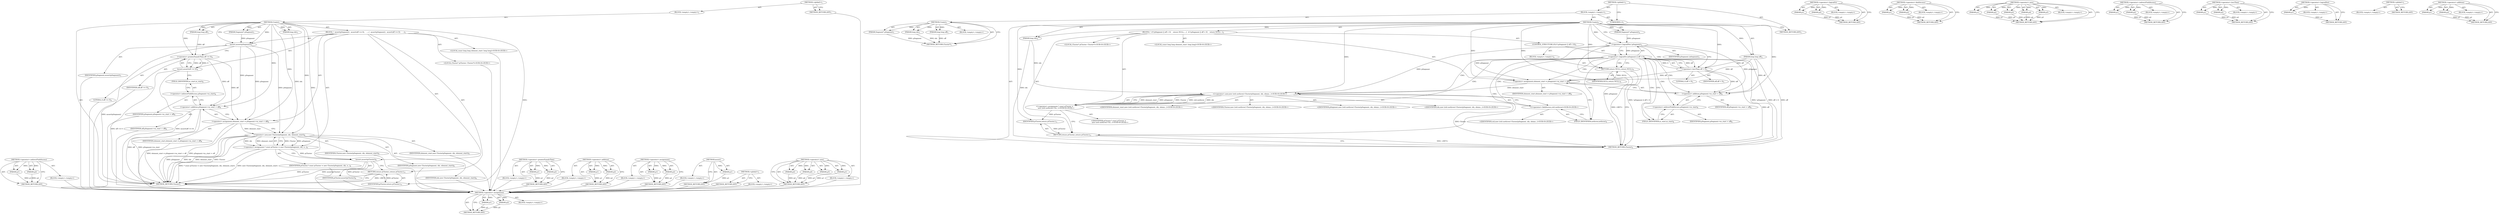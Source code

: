 digraph "&lt;operator&gt;.addition" {
vulnerable_85 [label=<(METHOD,&lt;operator&gt;.indirectFieldAccess)>];
vulnerable_86 [label=<(PARAM,p1)>];
vulnerable_87 [label=<(PARAM,p2)>];
vulnerable_88 [label=<(BLOCK,&lt;empty&gt;,&lt;empty&gt;)>];
vulnerable_89 [label=<(METHOD_RETURN,ANY)>];
vulnerable_6 [label=<(METHOD,&lt;global&gt;)<SUB>1</SUB>>];
vulnerable_7 [label=<(BLOCK,&lt;empty&gt;,&lt;empty&gt;)<SUB>1</SUB>>];
vulnerable_8 [label=<(METHOD,Create)<SUB>1</SUB>>];
vulnerable_9 [label=<(PARAM,Segment* pSegment)<SUB>1</SUB>>];
vulnerable_10 [label=<(PARAM,long idx)<SUB>1</SUB>>];
vulnerable_11 [label=<(PARAM,long long off)<SUB>1</SUB>>];
vulnerable_12 [label=<(BLOCK,{
  assert(pSegment);
  assert(off &gt;= 0);
 
   ...,{
  assert(pSegment);
  assert(off &gt;= 0);
 
   ...)<SUB>2</SUB>>];
vulnerable_13 [label=<(assert,assert(pSegment))<SUB>3</SUB>>];
vulnerable_14 [label=<(IDENTIFIER,pSegment,assert(pSegment))<SUB>3</SUB>>];
vulnerable_15 [label=<(assert,assert(off &gt;= 0))<SUB>4</SUB>>];
vulnerable_16 [label=<(&lt;operator&gt;.greaterEqualsThan,off &gt;= 0)<SUB>4</SUB>>];
vulnerable_17 [label=<(IDENTIFIER,off,off &gt;= 0)<SUB>4</SUB>>];
vulnerable_18 [label=<(LITERAL,0,off &gt;= 0)<SUB>4</SUB>>];
vulnerable_19 [label="<(LOCAL,const long long element_start: long long)<SUB>6</SUB>>"];
vulnerable_20 [label=<(&lt;operator&gt;.assignment,element_start = pSegment-&gt;m_start + off)<SUB>6</SUB>>];
vulnerable_21 [label=<(IDENTIFIER,element_start,element_start = pSegment-&gt;m_start + off)<SUB>6</SUB>>];
vulnerable_22 [label=<(&lt;operator&gt;.addition,pSegment-&gt;m_start + off)<SUB>6</SUB>>];
vulnerable_23 [label=<(&lt;operator&gt;.indirectFieldAccess,pSegment-&gt;m_start)<SUB>6</SUB>>];
vulnerable_24 [label=<(IDENTIFIER,pSegment,pSegment-&gt;m_start + off)<SUB>6</SUB>>];
vulnerable_25 [label=<(FIELD_IDENTIFIER,m_start,m_start)<SUB>6</SUB>>];
vulnerable_26 [label=<(IDENTIFIER,off,pSegment-&gt;m_start + off)<SUB>6</SUB>>];
vulnerable_27 [label="<(LOCAL,Cluster* pCluster: Cluster*)<SUB>8</SUB>>"];
vulnerable_28 [label=<(&lt;operator&gt;.assignment,* const pCluster = new Cluster(pSegment, idx, e...)<SUB>8</SUB>>];
vulnerable_29 [label=<(IDENTIFIER,pCluster,* const pCluster = new Cluster(pSegment, idx, e...)<SUB>8</SUB>>];
vulnerable_30 [label=<(&lt;operator&gt;.new,new Cluster(pSegment, idx, element_start))<SUB>8</SUB>>];
vulnerable_31 [label=<(IDENTIFIER,Cluster,new Cluster(pSegment, idx, element_start))<SUB>8</SUB>>];
vulnerable_32 [label=<(IDENTIFIER,pSegment,new Cluster(pSegment, idx, element_start))<SUB>8</SUB>>];
vulnerable_33 [label=<(IDENTIFIER,idx,new Cluster(pSegment, idx, element_start))<SUB>8</SUB>>];
vulnerable_34 [label=<(IDENTIFIER,element_start,new Cluster(pSegment, idx, element_start))<SUB>8</SUB>>];
vulnerable_35 [label=<(assert,assert(pCluster))<SUB>9</SUB>>];
vulnerable_36 [label=<(IDENTIFIER,pCluster,assert(pCluster))<SUB>9</SUB>>];
vulnerable_37 [label=<(RETURN,return pCluster;,return pCluster;)<SUB>11</SUB>>];
vulnerable_38 [label=<(IDENTIFIER,pCluster,return pCluster;)<SUB>11</SUB>>];
vulnerable_39 [label=<(METHOD_RETURN,Cluster)<SUB>1</SUB>>];
vulnerable_41 [label=<(METHOD_RETURN,ANY)<SUB>1</SUB>>];
vulnerable_70 [label=<(METHOD,&lt;operator&gt;.greaterEqualsThan)>];
vulnerable_71 [label=<(PARAM,p1)>];
vulnerable_72 [label=<(PARAM,p2)>];
vulnerable_73 [label=<(BLOCK,&lt;empty&gt;,&lt;empty&gt;)>];
vulnerable_74 [label=<(METHOD_RETURN,ANY)>];
vulnerable_80 [label=<(METHOD,&lt;operator&gt;.addition)>];
vulnerable_81 [label=<(PARAM,p1)>];
vulnerable_82 [label=<(PARAM,p2)>];
vulnerable_83 [label=<(BLOCK,&lt;empty&gt;,&lt;empty&gt;)>];
vulnerable_84 [label=<(METHOD_RETURN,ANY)>];
vulnerable_75 [label=<(METHOD,&lt;operator&gt;.assignment)>];
vulnerable_76 [label=<(PARAM,p1)>];
vulnerable_77 [label=<(PARAM,p2)>];
vulnerable_78 [label=<(BLOCK,&lt;empty&gt;,&lt;empty&gt;)>];
vulnerable_79 [label=<(METHOD_RETURN,ANY)>];
vulnerable_66 [label=<(METHOD,assert)>];
vulnerable_67 [label=<(PARAM,p1)>];
vulnerable_68 [label=<(BLOCK,&lt;empty&gt;,&lt;empty&gt;)>];
vulnerable_69 [label=<(METHOD_RETURN,ANY)>];
vulnerable_60 [label=<(METHOD,&lt;global&gt;)<SUB>1</SUB>>];
vulnerable_61 [label=<(BLOCK,&lt;empty&gt;,&lt;empty&gt;)>];
vulnerable_62 [label=<(METHOD_RETURN,ANY)>];
vulnerable_90 [label=<(METHOD,&lt;operator&gt;.new)>];
vulnerable_91 [label=<(PARAM,p1)>];
vulnerable_92 [label=<(PARAM,p2)>];
vulnerable_93 [label=<(PARAM,p3)>];
vulnerable_94 [label=<(PARAM,p4)>];
vulnerable_95 [label=<(BLOCK,&lt;empty&gt;,&lt;empty&gt;)>];
vulnerable_96 [label=<(METHOD_RETURN,ANY)>];
fixed_93 [label=<(METHOD,&lt;operator&gt;.assignment)>];
fixed_94 [label=<(PARAM,p1)>];
fixed_95 [label=<(PARAM,p2)>];
fixed_96 [label=<(BLOCK,&lt;empty&gt;,&lt;empty&gt;)>];
fixed_97 [label=<(METHOD_RETURN,ANY)>];
fixed_6 [label=<(METHOD,&lt;global&gt;)<SUB>1</SUB>>];
fixed_7 [label=<(BLOCK,&lt;empty&gt;,&lt;empty&gt;)<SUB>1</SUB>>];
fixed_8 [label=<(METHOD,Create)<SUB>1</SUB>>];
fixed_9 [label=<(PARAM,Segment* pSegment)<SUB>1</SUB>>];
fixed_10 [label=<(PARAM,long idx)<SUB>1</SUB>>];
fixed_11 [label=<(PARAM,long long off)<SUB>1</SUB>>];
fixed_12 [label=<(BLOCK,&lt;empty&gt;,&lt;empty&gt;)>];
fixed_13 [label=<(METHOD_RETURN,Cluster*)<SUB>1</SUB>>];
fixed_15 [label=<(UNKNOWN,),))<SUB>1</SUB>>];
fixed_16 [label=<(METHOD,Create)<SUB>2</SUB>>];
fixed_17 [label=<(PARAM,Segment* pSegment)<SUB>2</SUB>>];
fixed_18 [label=<(PARAM,long idx)<SUB>2</SUB>>];
fixed_19 [label=<(PARAM,long long off)<SUB>2</SUB>>];
fixed_20 [label=<(BLOCK,{
  if (!pSegment || off &lt; 0)
    return NULL;
...,{
  if (!pSegment || off &lt; 0)
    return NULL;
...)<SUB>2</SUB>>];
fixed_21 [label=<(CONTROL_STRUCTURE,IF,if (!pSegment || off &lt; 0))<SUB>3</SUB>>];
fixed_22 [label=<(&lt;operator&gt;.logicalOr,!pSegment || off &lt; 0)<SUB>3</SUB>>];
fixed_23 [label=<(&lt;operator&gt;.logicalNot,!pSegment)<SUB>3</SUB>>];
fixed_24 [label=<(IDENTIFIER,pSegment,!pSegment)<SUB>3</SUB>>];
fixed_25 [label=<(&lt;operator&gt;.lessThan,off &lt; 0)<SUB>3</SUB>>];
fixed_26 [label=<(IDENTIFIER,off,off &lt; 0)<SUB>3</SUB>>];
fixed_27 [label=<(LITERAL,0,off &lt; 0)<SUB>3</SUB>>];
fixed_28 [label=<(BLOCK,&lt;empty&gt;,&lt;empty&gt;)<SUB>4</SUB>>];
fixed_29 [label=<(RETURN,return NULL;,return NULL;)<SUB>4</SUB>>];
fixed_30 [label=<(IDENTIFIER,NULL,return NULL;)<SUB>4</SUB>>];
fixed_31 [label="<(LOCAL,const long long element_start: long long)<SUB>6</SUB>>"];
fixed_32 [label=<(&lt;operator&gt;.assignment,element_start = pSegment-&gt;m_start + off)<SUB>6</SUB>>];
fixed_33 [label=<(IDENTIFIER,element_start,element_start = pSegment-&gt;m_start + off)<SUB>6</SUB>>];
fixed_34 [label=<(&lt;operator&gt;.addition,pSegment-&gt;m_start + off)<SUB>6</SUB>>];
fixed_35 [label=<(&lt;operator&gt;.indirectFieldAccess,pSegment-&gt;m_start)<SUB>6</SUB>>];
fixed_36 [label=<(IDENTIFIER,pSegment,pSegment-&gt;m_start + off)<SUB>6</SUB>>];
fixed_37 [label=<(FIELD_IDENTIFIER,m_start,m_start)<SUB>6</SUB>>];
fixed_38 [label=<(IDENTIFIER,off,pSegment-&gt;m_start + off)<SUB>6</SUB>>];
fixed_39 [label="<(LOCAL,Cluster* pCluster: Cluster*)<SUB>8</SUB>>"];
fixed_40 [label="<(&lt;operator&gt;.assignment,* const pCluster =
      new (std::nothrow) Clu...)<SUB>8</SUB>>"];
fixed_41 [label="<(IDENTIFIER,pCluster,* const pCluster =
      new (std::nothrow) Clu...)<SUB>8</SUB>>"];
fixed_42 [label="<(&lt;operator&gt;.new,new (std::nothrow) Cluster(pSegment, idx, eleme...)<SUB>9</SUB>>"];
fixed_43 [label="<(IDENTIFIER,Cluster,new (std::nothrow) Cluster(pSegment, idx, eleme...)<SUB>9</SUB>>"];
fixed_44 [label="<(IDENTIFIER,pSegment,new (std::nothrow) Cluster(pSegment, idx, eleme...)<SUB>9</SUB>>"];
fixed_45 [label="<(IDENTIFIER,idx,new (std::nothrow) Cluster(pSegment, idx, eleme...)<SUB>9</SUB>>"];
fixed_46 [label="<(IDENTIFIER,element_start,new (std::nothrow) Cluster(pSegment, idx, eleme...)<SUB>9</SUB>>"];
fixed_47 [label="<(&lt;operator&gt;.fieldAccess,std::nothrow)<SUB>9</SUB>>"];
fixed_48 [label="<(IDENTIFIER,std,new (std::nothrow) Cluster(pSegment, idx, eleme...)<SUB>9</SUB>>"];
fixed_49 [label=<(FIELD_IDENTIFIER,nothrow,nothrow)<SUB>9</SUB>>];
fixed_50 [label=<(RETURN,return pCluster;,return pCluster;)<SUB>11</SUB>>];
fixed_51 [label=<(IDENTIFIER,pCluster,return pCluster;)<SUB>11</SUB>>];
fixed_52 [label=<(METHOD_RETURN,Cluster)<SUB>2</SUB>>];
fixed_54 [label=<(METHOD_RETURN,ANY)<SUB>1</SUB>>];
fixed_79 [label=<(METHOD,&lt;operator&gt;.logicalOr)>];
fixed_80 [label=<(PARAM,p1)>];
fixed_81 [label=<(PARAM,p2)>];
fixed_82 [label=<(BLOCK,&lt;empty&gt;,&lt;empty&gt;)>];
fixed_83 [label=<(METHOD_RETURN,ANY)>];
fixed_116 [label=<(METHOD,&lt;operator&gt;.fieldAccess)>];
fixed_117 [label=<(PARAM,p1)>];
fixed_118 [label=<(PARAM,p2)>];
fixed_119 [label=<(BLOCK,&lt;empty&gt;,&lt;empty&gt;)>];
fixed_120 [label=<(METHOD_RETURN,ANY)>];
fixed_108 [label=<(METHOD,&lt;operator&gt;.new)>];
fixed_109 [label=<(PARAM,p1)>];
fixed_110 [label=<(PARAM,p2)>];
fixed_111 [label=<(PARAM,p3)>];
fixed_112 [label=<(PARAM,p4)>];
fixed_113 [label=<(PARAM,p5)>];
fixed_114 [label=<(BLOCK,&lt;empty&gt;,&lt;empty&gt;)>];
fixed_115 [label=<(METHOD_RETURN,ANY)>];
fixed_103 [label=<(METHOD,&lt;operator&gt;.indirectFieldAccess)>];
fixed_104 [label=<(PARAM,p1)>];
fixed_105 [label=<(PARAM,p2)>];
fixed_106 [label=<(BLOCK,&lt;empty&gt;,&lt;empty&gt;)>];
fixed_107 [label=<(METHOD_RETURN,ANY)>];
fixed_88 [label=<(METHOD,&lt;operator&gt;.lessThan)>];
fixed_89 [label=<(PARAM,p1)>];
fixed_90 [label=<(PARAM,p2)>];
fixed_91 [label=<(BLOCK,&lt;empty&gt;,&lt;empty&gt;)>];
fixed_92 [label=<(METHOD_RETURN,ANY)>];
fixed_84 [label=<(METHOD,&lt;operator&gt;.logicalNot)>];
fixed_85 [label=<(PARAM,p1)>];
fixed_86 [label=<(BLOCK,&lt;empty&gt;,&lt;empty&gt;)>];
fixed_87 [label=<(METHOD_RETURN,ANY)>];
fixed_73 [label=<(METHOD,&lt;global&gt;)<SUB>1</SUB>>];
fixed_74 [label=<(BLOCK,&lt;empty&gt;,&lt;empty&gt;)>];
fixed_75 [label=<(METHOD_RETURN,ANY)>];
fixed_98 [label=<(METHOD,&lt;operator&gt;.addition)>];
fixed_99 [label=<(PARAM,p1)>];
fixed_100 [label=<(PARAM,p2)>];
fixed_101 [label=<(BLOCK,&lt;empty&gt;,&lt;empty&gt;)>];
fixed_102 [label=<(METHOD_RETURN,ANY)>];
vulnerable_85 -> vulnerable_86  [key=0, label="AST: "];
vulnerable_85 -> vulnerable_86  [key=1, label="DDG: "];
vulnerable_85 -> vulnerable_88  [key=0, label="AST: "];
vulnerable_85 -> vulnerable_87  [key=0, label="AST: "];
vulnerable_85 -> vulnerable_87  [key=1, label="DDG: "];
vulnerable_85 -> vulnerable_89  [key=0, label="AST: "];
vulnerable_85 -> vulnerable_89  [key=1, label="CFG: "];
vulnerable_86 -> vulnerable_89  [key=0, label="DDG: p1"];
vulnerable_87 -> vulnerable_89  [key=0, label="DDG: p2"];
vulnerable_88 -> fixed_93  [key=0];
vulnerable_89 -> fixed_93  [key=0];
vulnerable_6 -> vulnerable_7  [key=0, label="AST: "];
vulnerable_6 -> vulnerable_41  [key=0, label="AST: "];
vulnerable_6 -> vulnerable_41  [key=1, label="CFG: "];
vulnerable_7 -> vulnerable_8  [key=0, label="AST: "];
vulnerable_8 -> vulnerable_9  [key=0, label="AST: "];
vulnerable_8 -> vulnerable_9  [key=1, label="DDG: "];
vulnerable_8 -> vulnerable_10  [key=0, label="AST: "];
vulnerable_8 -> vulnerable_10  [key=1, label="DDG: "];
vulnerable_8 -> vulnerable_11  [key=0, label="AST: "];
vulnerable_8 -> vulnerable_11  [key=1, label="DDG: "];
vulnerable_8 -> vulnerable_12  [key=0, label="AST: "];
vulnerable_8 -> vulnerable_39  [key=0, label="AST: "];
vulnerable_8 -> vulnerable_13  [key=0, label="CFG: "];
vulnerable_8 -> vulnerable_13  [key=1, label="DDG: "];
vulnerable_8 -> vulnerable_20  [key=0, label="DDG: "];
vulnerable_8 -> vulnerable_35  [key=0, label="DDG: "];
vulnerable_8 -> vulnerable_38  [key=0, label="DDG: "];
vulnerable_8 -> vulnerable_16  [key=0, label="DDG: "];
vulnerable_8 -> vulnerable_22  [key=0, label="DDG: "];
vulnerable_8 -> vulnerable_30  [key=0, label="DDG: "];
vulnerable_9 -> vulnerable_13  [key=0, label="DDG: pSegment"];
vulnerable_10 -> vulnerable_30  [key=0, label="DDG: idx"];
vulnerable_11 -> vulnerable_16  [key=0, label="DDG: off"];
vulnerable_12 -> vulnerable_13  [key=0, label="AST: "];
vulnerable_12 -> vulnerable_15  [key=0, label="AST: "];
vulnerable_12 -> vulnerable_19  [key=0, label="AST: "];
vulnerable_12 -> vulnerable_20  [key=0, label="AST: "];
vulnerable_12 -> vulnerable_27  [key=0, label="AST: "];
vulnerable_12 -> vulnerable_28  [key=0, label="AST: "];
vulnerable_12 -> vulnerable_35  [key=0, label="AST: "];
vulnerable_12 -> vulnerable_37  [key=0, label="AST: "];
vulnerable_13 -> vulnerable_14  [key=0, label="AST: "];
vulnerable_13 -> vulnerable_16  [key=0, label="CFG: "];
vulnerable_13 -> vulnerable_39  [key=0, label="DDG: assert(pSegment)"];
vulnerable_13 -> vulnerable_20  [key=0, label="DDG: pSegment"];
vulnerable_13 -> vulnerable_22  [key=0, label="DDG: pSegment"];
vulnerable_13 -> vulnerable_30  [key=0, label="DDG: pSegment"];
vulnerable_14 -> fixed_93  [key=0];
vulnerable_15 -> vulnerable_16  [key=0, label="AST: "];
vulnerable_15 -> vulnerable_25  [key=0, label="CFG: "];
vulnerable_15 -> vulnerable_39  [key=0, label="DDG: off &gt;= 0"];
vulnerable_15 -> vulnerable_39  [key=1, label="DDG: assert(off &gt;= 0)"];
vulnerable_16 -> vulnerable_17  [key=0, label="AST: "];
vulnerable_16 -> vulnerable_18  [key=0, label="AST: "];
vulnerable_16 -> vulnerable_15  [key=0, label="CFG: "];
vulnerable_16 -> vulnerable_15  [key=1, label="DDG: off"];
vulnerable_16 -> vulnerable_15  [key=2, label="DDG: 0"];
vulnerable_16 -> vulnerable_20  [key=0, label="DDG: off"];
vulnerable_16 -> vulnerable_22  [key=0, label="DDG: off"];
vulnerable_17 -> fixed_93  [key=0];
vulnerable_18 -> fixed_93  [key=0];
vulnerable_19 -> fixed_93  [key=0];
vulnerable_20 -> vulnerable_21  [key=0, label="AST: "];
vulnerable_20 -> vulnerable_22  [key=0, label="AST: "];
vulnerable_20 -> vulnerable_30  [key=0, label="CFG: "];
vulnerable_20 -> vulnerable_30  [key=1, label="DDG: element_start"];
vulnerable_20 -> vulnerable_39  [key=0, label="DDG: pSegment-&gt;m_start + off"];
vulnerable_20 -> vulnerable_39  [key=1, label="DDG: element_start = pSegment-&gt;m_start + off"];
vulnerable_21 -> fixed_93  [key=0];
vulnerable_22 -> vulnerable_23  [key=0, label="AST: "];
vulnerable_22 -> vulnerable_26  [key=0, label="AST: "];
vulnerable_22 -> vulnerable_20  [key=0, label="CFG: "];
vulnerable_22 -> vulnerable_39  [key=0, label="DDG: pSegment-&gt;m_start"];
vulnerable_22 -> vulnerable_39  [key=1, label="DDG: off"];
vulnerable_23 -> vulnerable_24  [key=0, label="AST: "];
vulnerable_23 -> vulnerable_25  [key=0, label="AST: "];
vulnerable_23 -> vulnerable_22  [key=0, label="CFG: "];
vulnerable_24 -> fixed_93  [key=0];
vulnerable_25 -> vulnerable_23  [key=0, label="CFG: "];
vulnerable_26 -> fixed_93  [key=0];
vulnerable_27 -> fixed_93  [key=0];
vulnerable_28 -> vulnerable_29  [key=0, label="AST: "];
vulnerable_28 -> vulnerable_30  [key=0, label="AST: "];
vulnerable_28 -> vulnerable_35  [key=0, label="CFG: "];
vulnerable_28 -> vulnerable_35  [key=1, label="DDG: pCluster"];
vulnerable_28 -> vulnerable_39  [key=0, label="DDG: new Cluster(pSegment, idx, element_start)"];
vulnerable_28 -> vulnerable_39  [key=1, label="DDG: * const pCluster = new Cluster(pSegment, idx, element_start)"];
vulnerable_29 -> fixed_93  [key=0];
vulnerable_30 -> vulnerable_31  [key=0, label="AST: "];
vulnerable_30 -> vulnerable_32  [key=0, label="AST: "];
vulnerable_30 -> vulnerable_33  [key=0, label="AST: "];
vulnerable_30 -> vulnerable_34  [key=0, label="AST: "];
vulnerable_30 -> vulnerable_28  [key=0, label="CFG: "];
vulnerable_30 -> vulnerable_28  [key=1, label="DDG: Cluster"];
vulnerable_30 -> vulnerable_28  [key=2, label="DDG: pSegment"];
vulnerable_30 -> vulnerable_28  [key=3, label="DDG: idx"];
vulnerable_30 -> vulnerable_28  [key=4, label="DDG: element_start"];
vulnerable_30 -> vulnerable_39  [key=0, label="DDG: pSegment"];
vulnerable_30 -> vulnerable_39  [key=1, label="DDG: idx"];
vulnerable_30 -> vulnerable_39  [key=2, label="DDG: element_start"];
vulnerable_30 -> vulnerable_39  [key=3, label="DDG: Cluster"];
vulnerable_31 -> fixed_93  [key=0];
vulnerable_32 -> fixed_93  [key=0];
vulnerable_33 -> fixed_93  [key=0];
vulnerable_34 -> fixed_93  [key=0];
vulnerable_35 -> vulnerable_36  [key=0, label="AST: "];
vulnerable_35 -> vulnerable_37  [key=0, label="CFG: "];
vulnerable_35 -> vulnerable_39  [key=0, label="DDG: pCluster"];
vulnerable_35 -> vulnerable_39  [key=1, label="DDG: assert(pCluster)"];
vulnerable_35 -> vulnerable_38  [key=0, label="DDG: pCluster"];
vulnerable_36 -> fixed_93  [key=0];
vulnerable_37 -> vulnerable_38  [key=0, label="AST: "];
vulnerable_37 -> vulnerable_39  [key=0, label="CFG: "];
vulnerable_37 -> vulnerable_39  [key=1, label="DDG: &lt;RET&gt;"];
vulnerable_38 -> vulnerable_37  [key=0, label="DDG: pCluster"];
vulnerable_39 -> fixed_93  [key=0];
vulnerable_41 -> fixed_93  [key=0];
vulnerable_70 -> vulnerable_71  [key=0, label="AST: "];
vulnerable_70 -> vulnerable_71  [key=1, label="DDG: "];
vulnerable_70 -> vulnerable_73  [key=0, label="AST: "];
vulnerable_70 -> vulnerable_72  [key=0, label="AST: "];
vulnerable_70 -> vulnerable_72  [key=1, label="DDG: "];
vulnerable_70 -> vulnerable_74  [key=0, label="AST: "];
vulnerable_70 -> vulnerable_74  [key=1, label="CFG: "];
vulnerable_71 -> vulnerable_74  [key=0, label="DDG: p1"];
vulnerable_72 -> vulnerable_74  [key=0, label="DDG: p2"];
vulnerable_73 -> fixed_93  [key=0];
vulnerable_74 -> fixed_93  [key=0];
vulnerable_80 -> vulnerable_81  [key=0, label="AST: "];
vulnerable_80 -> vulnerable_81  [key=1, label="DDG: "];
vulnerable_80 -> vulnerable_83  [key=0, label="AST: "];
vulnerable_80 -> vulnerable_82  [key=0, label="AST: "];
vulnerable_80 -> vulnerable_82  [key=1, label="DDG: "];
vulnerable_80 -> vulnerable_84  [key=0, label="AST: "];
vulnerable_80 -> vulnerable_84  [key=1, label="CFG: "];
vulnerable_81 -> vulnerable_84  [key=0, label="DDG: p1"];
vulnerable_82 -> vulnerable_84  [key=0, label="DDG: p2"];
vulnerable_83 -> fixed_93  [key=0];
vulnerable_84 -> fixed_93  [key=0];
vulnerable_75 -> vulnerable_76  [key=0, label="AST: "];
vulnerable_75 -> vulnerable_76  [key=1, label="DDG: "];
vulnerable_75 -> vulnerable_78  [key=0, label="AST: "];
vulnerable_75 -> vulnerable_77  [key=0, label="AST: "];
vulnerable_75 -> vulnerable_77  [key=1, label="DDG: "];
vulnerable_75 -> vulnerable_79  [key=0, label="AST: "];
vulnerable_75 -> vulnerable_79  [key=1, label="CFG: "];
vulnerable_76 -> vulnerable_79  [key=0, label="DDG: p1"];
vulnerable_77 -> vulnerable_79  [key=0, label="DDG: p2"];
vulnerable_78 -> fixed_93  [key=0];
vulnerable_79 -> fixed_93  [key=0];
vulnerable_66 -> vulnerable_67  [key=0, label="AST: "];
vulnerable_66 -> vulnerable_67  [key=1, label="DDG: "];
vulnerable_66 -> vulnerable_68  [key=0, label="AST: "];
vulnerable_66 -> vulnerable_69  [key=0, label="AST: "];
vulnerable_66 -> vulnerable_69  [key=1, label="CFG: "];
vulnerable_67 -> vulnerable_69  [key=0, label="DDG: p1"];
vulnerable_68 -> fixed_93  [key=0];
vulnerable_69 -> fixed_93  [key=0];
vulnerable_60 -> vulnerable_61  [key=0, label="AST: "];
vulnerable_60 -> vulnerable_62  [key=0, label="AST: "];
vulnerable_60 -> vulnerable_62  [key=1, label="CFG: "];
vulnerable_61 -> fixed_93  [key=0];
vulnerable_62 -> fixed_93  [key=0];
vulnerable_90 -> vulnerable_91  [key=0, label="AST: "];
vulnerable_90 -> vulnerable_91  [key=1, label="DDG: "];
vulnerable_90 -> vulnerable_95  [key=0, label="AST: "];
vulnerable_90 -> vulnerable_92  [key=0, label="AST: "];
vulnerable_90 -> vulnerable_92  [key=1, label="DDG: "];
vulnerable_90 -> vulnerable_96  [key=0, label="AST: "];
vulnerable_90 -> vulnerable_96  [key=1, label="CFG: "];
vulnerable_90 -> vulnerable_93  [key=0, label="AST: "];
vulnerable_90 -> vulnerable_93  [key=1, label="DDG: "];
vulnerable_90 -> vulnerable_94  [key=0, label="AST: "];
vulnerable_90 -> vulnerable_94  [key=1, label="DDG: "];
vulnerable_91 -> vulnerable_96  [key=0, label="DDG: p1"];
vulnerable_92 -> vulnerable_96  [key=0, label="DDG: p2"];
vulnerable_93 -> vulnerable_96  [key=0, label="DDG: p3"];
vulnerable_94 -> vulnerable_96  [key=0, label="DDG: p4"];
vulnerable_95 -> fixed_93  [key=0];
vulnerable_96 -> fixed_93  [key=0];
fixed_93 -> fixed_94  [key=0, label="AST: "];
fixed_93 -> fixed_94  [key=1, label="DDG: "];
fixed_93 -> fixed_96  [key=0, label="AST: "];
fixed_93 -> fixed_95  [key=0, label="AST: "];
fixed_93 -> fixed_95  [key=1, label="DDG: "];
fixed_93 -> fixed_97  [key=0, label="AST: "];
fixed_93 -> fixed_97  [key=1, label="CFG: "];
fixed_94 -> fixed_97  [key=0, label="DDG: p1"];
fixed_95 -> fixed_97  [key=0, label="DDG: p2"];
fixed_6 -> fixed_7  [key=0, label="AST: "];
fixed_6 -> fixed_54  [key=0, label="AST: "];
fixed_6 -> fixed_15  [key=0, label="CFG: "];
fixed_7 -> fixed_8  [key=0, label="AST: "];
fixed_7 -> fixed_15  [key=0, label="AST: "];
fixed_7 -> fixed_16  [key=0, label="AST: "];
fixed_8 -> fixed_9  [key=0, label="AST: "];
fixed_8 -> fixed_9  [key=1, label="DDG: "];
fixed_8 -> fixed_10  [key=0, label="AST: "];
fixed_8 -> fixed_10  [key=1, label="DDG: "];
fixed_8 -> fixed_11  [key=0, label="AST: "];
fixed_8 -> fixed_11  [key=1, label="DDG: "];
fixed_8 -> fixed_12  [key=0, label="AST: "];
fixed_8 -> fixed_13  [key=0, label="AST: "];
fixed_8 -> fixed_13  [key=1, label="CFG: "];
fixed_9 -> fixed_13  [key=0, label="DDG: pSegment"];
fixed_10 -> fixed_13  [key=0, label="DDG: idx"];
fixed_11 -> fixed_13  [key=0, label="DDG: off"];
fixed_15 -> fixed_54  [key=0, label="CFG: "];
fixed_16 -> fixed_17  [key=0, label="AST: "];
fixed_16 -> fixed_17  [key=1, label="DDG: "];
fixed_16 -> fixed_18  [key=0, label="AST: "];
fixed_16 -> fixed_18  [key=1, label="DDG: "];
fixed_16 -> fixed_19  [key=0, label="AST: "];
fixed_16 -> fixed_19  [key=1, label="DDG: "];
fixed_16 -> fixed_20  [key=0, label="AST: "];
fixed_16 -> fixed_52  [key=0, label="AST: "];
fixed_16 -> fixed_23  [key=0, label="CFG: "];
fixed_16 -> fixed_23  [key=1, label="DDG: "];
fixed_16 -> fixed_32  [key=0, label="DDG: "];
fixed_16 -> fixed_51  [key=0, label="DDG: "];
fixed_16 -> fixed_29  [key=0, label="DDG: "];
fixed_16 -> fixed_34  [key=0, label="DDG: "];
fixed_16 -> fixed_42  [key=0, label="DDG: "];
fixed_16 -> fixed_25  [key=0, label="DDG: "];
fixed_16 -> fixed_30  [key=0, label="DDG: "];
fixed_17 -> fixed_23  [key=0, label="DDG: pSegment"];
fixed_18 -> fixed_52  [key=0, label="DDG: idx"];
fixed_18 -> fixed_42  [key=0, label="DDG: idx"];
fixed_19 -> fixed_52  [key=0, label="DDG: off"];
fixed_19 -> fixed_32  [key=0, label="DDG: off"];
fixed_19 -> fixed_34  [key=0, label="DDG: off"];
fixed_19 -> fixed_25  [key=0, label="DDG: off"];
fixed_20 -> fixed_21  [key=0, label="AST: "];
fixed_20 -> fixed_31  [key=0, label="AST: "];
fixed_20 -> fixed_32  [key=0, label="AST: "];
fixed_20 -> fixed_39  [key=0, label="AST: "];
fixed_20 -> fixed_40  [key=0, label="AST: "];
fixed_20 -> fixed_50  [key=0, label="AST: "];
fixed_21 -> fixed_22  [key=0, label="AST: "];
fixed_21 -> fixed_28  [key=0, label="AST: "];
fixed_22 -> fixed_23  [key=0, label="AST: "];
fixed_22 -> fixed_25  [key=0, label="AST: "];
fixed_22 -> fixed_29  [key=0, label="CFG: "];
fixed_22 -> fixed_29  [key=1, label="CDG: "];
fixed_22 -> fixed_37  [key=0, label="CFG: "];
fixed_22 -> fixed_37  [key=1, label="CDG: "];
fixed_22 -> fixed_52  [key=0, label="DDG: !pSegment"];
fixed_22 -> fixed_52  [key=1, label="DDG: off &lt; 0"];
fixed_22 -> fixed_52  [key=2, label="DDG: !pSegment || off &lt; 0"];
fixed_22 -> fixed_47  [key=0, label="CDG: "];
fixed_22 -> fixed_34  [key=0, label="CDG: "];
fixed_22 -> fixed_32  [key=0, label="CDG: "];
fixed_22 -> fixed_49  [key=0, label="CDG: "];
fixed_22 -> fixed_42  [key=0, label="CDG: "];
fixed_22 -> fixed_40  [key=0, label="CDG: "];
fixed_22 -> fixed_50  [key=0, label="CDG: "];
fixed_22 -> fixed_35  [key=0, label="CDG: "];
fixed_23 -> fixed_24  [key=0, label="AST: "];
fixed_23 -> fixed_22  [key=0, label="CFG: "];
fixed_23 -> fixed_22  [key=1, label="DDG: pSegment"];
fixed_23 -> fixed_25  [key=0, label="CFG: "];
fixed_23 -> fixed_25  [key=1, label="CDG: "];
fixed_23 -> fixed_52  [key=0, label="DDG: pSegment"];
fixed_23 -> fixed_32  [key=0, label="DDG: pSegment"];
fixed_23 -> fixed_34  [key=0, label="DDG: pSegment"];
fixed_23 -> fixed_42  [key=0, label="DDG: pSegment"];
fixed_25 -> fixed_26  [key=0, label="AST: "];
fixed_25 -> fixed_27  [key=0, label="AST: "];
fixed_25 -> fixed_22  [key=0, label="CFG: "];
fixed_25 -> fixed_22  [key=1, label="DDG: off"];
fixed_25 -> fixed_22  [key=2, label="DDG: 0"];
fixed_25 -> fixed_52  [key=0, label="DDG: off"];
fixed_25 -> fixed_32  [key=0, label="DDG: off"];
fixed_25 -> fixed_34  [key=0, label="DDG: off"];
fixed_28 -> fixed_29  [key=0, label="AST: "];
fixed_29 -> fixed_30  [key=0, label="AST: "];
fixed_29 -> fixed_52  [key=0, label="CFG: "];
fixed_29 -> fixed_52  [key=1, label="DDG: &lt;RET&gt;"];
fixed_30 -> fixed_29  [key=0, label="DDG: NULL"];
fixed_32 -> fixed_33  [key=0, label="AST: "];
fixed_32 -> fixed_34  [key=0, label="AST: "];
fixed_32 -> fixed_49  [key=0, label="CFG: "];
fixed_32 -> fixed_42  [key=0, label="DDG: element_start"];
fixed_34 -> fixed_35  [key=0, label="AST: "];
fixed_34 -> fixed_38  [key=0, label="AST: "];
fixed_34 -> fixed_32  [key=0, label="CFG: "];
fixed_35 -> fixed_36  [key=0, label="AST: "];
fixed_35 -> fixed_37  [key=0, label="AST: "];
fixed_35 -> fixed_34  [key=0, label="CFG: "];
fixed_37 -> fixed_35  [key=0, label="CFG: "];
fixed_40 -> fixed_41  [key=0, label="AST: "];
fixed_40 -> fixed_42  [key=0, label="AST: "];
fixed_40 -> fixed_50  [key=0, label="CFG: "];
fixed_40 -> fixed_51  [key=0, label="DDG: pCluster"];
fixed_42 -> fixed_43  [key=0, label="AST: "];
fixed_42 -> fixed_44  [key=0, label="AST: "];
fixed_42 -> fixed_45  [key=0, label="AST: "];
fixed_42 -> fixed_46  [key=0, label="AST: "];
fixed_42 -> fixed_47  [key=0, label="AST: "];
fixed_42 -> fixed_40  [key=0, label="CFG: "];
fixed_42 -> fixed_40  [key=1, label="DDG: element_start"];
fixed_42 -> fixed_40  [key=2, label="DDG: pSegment"];
fixed_42 -> fixed_40  [key=3, label="DDG: Cluster"];
fixed_42 -> fixed_40  [key=4, label="DDG: std::nothrow"];
fixed_42 -> fixed_40  [key=5, label="DDG: idx"];
fixed_42 -> fixed_52  [key=0, label="DDG: Cluster"];
fixed_47 -> fixed_48  [key=0, label="AST: "];
fixed_47 -> fixed_49  [key=0, label="AST: "];
fixed_47 -> fixed_42  [key=0, label="CFG: "];
fixed_49 -> fixed_47  [key=0, label="CFG: "];
fixed_50 -> fixed_51  [key=0, label="AST: "];
fixed_50 -> fixed_52  [key=0, label="CFG: "];
fixed_50 -> fixed_52  [key=1, label="DDG: &lt;RET&gt;"];
fixed_51 -> fixed_50  [key=0, label="DDG: pCluster"];
fixed_79 -> fixed_80  [key=0, label="AST: "];
fixed_79 -> fixed_80  [key=1, label="DDG: "];
fixed_79 -> fixed_82  [key=0, label="AST: "];
fixed_79 -> fixed_81  [key=0, label="AST: "];
fixed_79 -> fixed_81  [key=1, label="DDG: "];
fixed_79 -> fixed_83  [key=0, label="AST: "];
fixed_79 -> fixed_83  [key=1, label="CFG: "];
fixed_80 -> fixed_83  [key=0, label="DDG: p1"];
fixed_81 -> fixed_83  [key=0, label="DDG: p2"];
fixed_116 -> fixed_117  [key=0, label="AST: "];
fixed_116 -> fixed_117  [key=1, label="DDG: "];
fixed_116 -> fixed_119  [key=0, label="AST: "];
fixed_116 -> fixed_118  [key=0, label="AST: "];
fixed_116 -> fixed_118  [key=1, label="DDG: "];
fixed_116 -> fixed_120  [key=0, label="AST: "];
fixed_116 -> fixed_120  [key=1, label="CFG: "];
fixed_117 -> fixed_120  [key=0, label="DDG: p1"];
fixed_118 -> fixed_120  [key=0, label="DDG: p2"];
fixed_108 -> fixed_109  [key=0, label="AST: "];
fixed_108 -> fixed_109  [key=1, label="DDG: "];
fixed_108 -> fixed_114  [key=0, label="AST: "];
fixed_108 -> fixed_110  [key=0, label="AST: "];
fixed_108 -> fixed_110  [key=1, label="DDG: "];
fixed_108 -> fixed_115  [key=0, label="AST: "];
fixed_108 -> fixed_115  [key=1, label="CFG: "];
fixed_108 -> fixed_111  [key=0, label="AST: "];
fixed_108 -> fixed_111  [key=1, label="DDG: "];
fixed_108 -> fixed_112  [key=0, label="AST: "];
fixed_108 -> fixed_112  [key=1, label="DDG: "];
fixed_108 -> fixed_113  [key=0, label="AST: "];
fixed_108 -> fixed_113  [key=1, label="DDG: "];
fixed_109 -> fixed_115  [key=0, label="DDG: p1"];
fixed_110 -> fixed_115  [key=0, label="DDG: p2"];
fixed_111 -> fixed_115  [key=0, label="DDG: p3"];
fixed_112 -> fixed_115  [key=0, label="DDG: p4"];
fixed_113 -> fixed_115  [key=0, label="DDG: p5"];
fixed_103 -> fixed_104  [key=0, label="AST: "];
fixed_103 -> fixed_104  [key=1, label="DDG: "];
fixed_103 -> fixed_106  [key=0, label="AST: "];
fixed_103 -> fixed_105  [key=0, label="AST: "];
fixed_103 -> fixed_105  [key=1, label="DDG: "];
fixed_103 -> fixed_107  [key=0, label="AST: "];
fixed_103 -> fixed_107  [key=1, label="CFG: "];
fixed_104 -> fixed_107  [key=0, label="DDG: p1"];
fixed_105 -> fixed_107  [key=0, label="DDG: p2"];
fixed_88 -> fixed_89  [key=0, label="AST: "];
fixed_88 -> fixed_89  [key=1, label="DDG: "];
fixed_88 -> fixed_91  [key=0, label="AST: "];
fixed_88 -> fixed_90  [key=0, label="AST: "];
fixed_88 -> fixed_90  [key=1, label="DDG: "];
fixed_88 -> fixed_92  [key=0, label="AST: "];
fixed_88 -> fixed_92  [key=1, label="CFG: "];
fixed_89 -> fixed_92  [key=0, label="DDG: p1"];
fixed_90 -> fixed_92  [key=0, label="DDG: p2"];
fixed_84 -> fixed_85  [key=0, label="AST: "];
fixed_84 -> fixed_85  [key=1, label="DDG: "];
fixed_84 -> fixed_86  [key=0, label="AST: "];
fixed_84 -> fixed_87  [key=0, label="AST: "];
fixed_84 -> fixed_87  [key=1, label="CFG: "];
fixed_85 -> fixed_87  [key=0, label="DDG: p1"];
fixed_73 -> fixed_74  [key=0, label="AST: "];
fixed_73 -> fixed_75  [key=0, label="AST: "];
fixed_73 -> fixed_75  [key=1, label="CFG: "];
fixed_98 -> fixed_99  [key=0, label="AST: "];
fixed_98 -> fixed_99  [key=1, label="DDG: "];
fixed_98 -> fixed_101  [key=0, label="AST: "];
fixed_98 -> fixed_100  [key=0, label="AST: "];
fixed_98 -> fixed_100  [key=1, label="DDG: "];
fixed_98 -> fixed_102  [key=0, label="AST: "];
fixed_98 -> fixed_102  [key=1, label="CFG: "];
fixed_99 -> fixed_102  [key=0, label="DDG: p1"];
fixed_100 -> fixed_102  [key=0, label="DDG: p2"];
}
